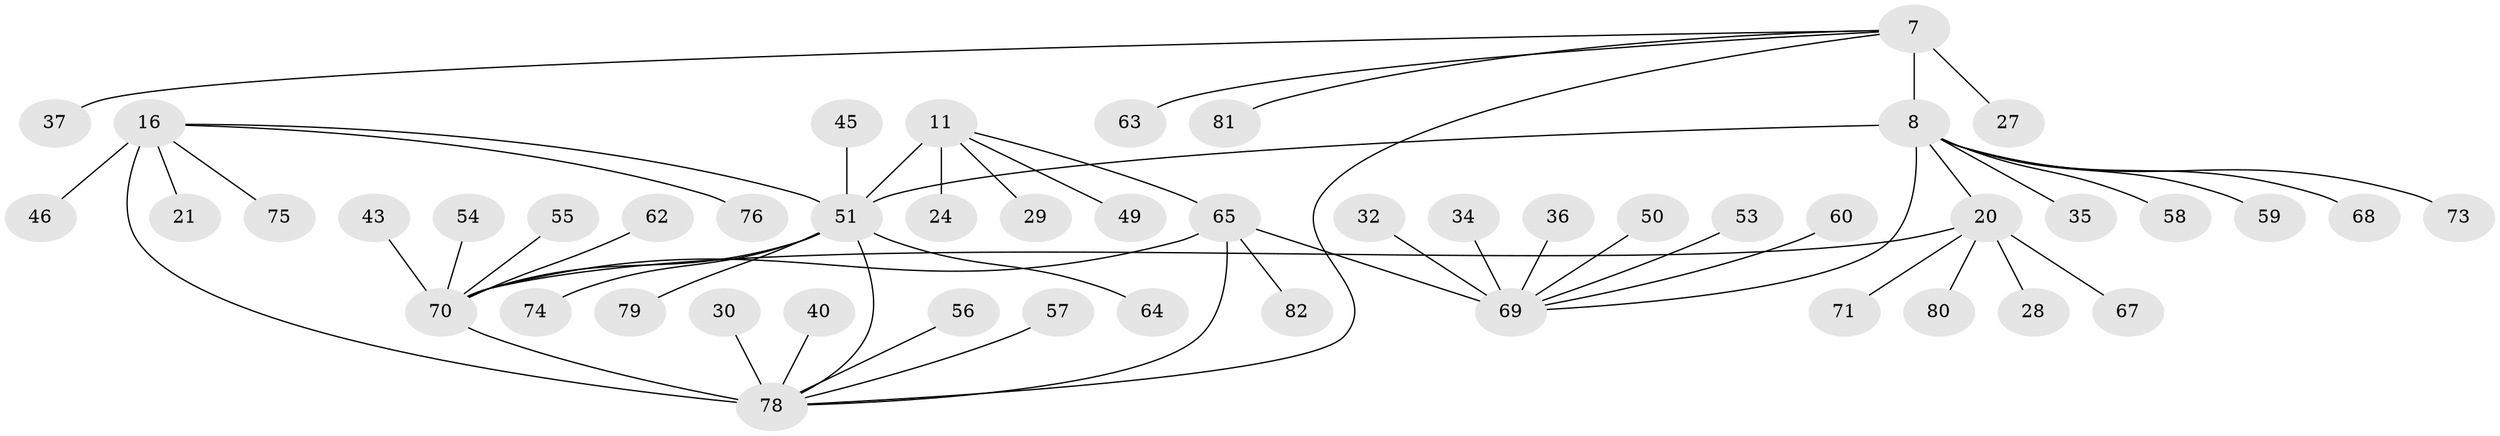 // original degree distribution, {9: 0.012195121951219513, 6: 0.04878048780487805, 8: 0.08536585365853659, 4: 0.04878048780487805, 7: 0.04878048780487805, 5: 0.024390243902439025, 1: 0.5853658536585366, 3: 0.012195121951219513, 2: 0.13414634146341464}
// Generated by graph-tools (version 1.1) at 2025/58/03/04/25 21:58:47]
// undirected, 49 vertices, 55 edges
graph export_dot {
graph [start="1"]
  node [color=gray90,style=filled];
  7 [super="+5"];
  8 [super="+6"];
  11 [super="+10"];
  16 [super="+13"];
  20 [super="+17"];
  21;
  24;
  27;
  28;
  29;
  30;
  32;
  34;
  35;
  36;
  37;
  40;
  43;
  45;
  46 [super="+44"];
  49;
  50;
  51 [super="+12+23"];
  53;
  54;
  55 [super="+39"];
  56;
  57;
  58;
  59;
  60;
  62;
  63;
  64;
  65 [super="+3"];
  67 [super="+47"];
  68;
  69 [super="+4+25+26+31"];
  70 [super="+19"];
  71;
  73 [super="+72"];
  74 [super="+52"];
  75;
  76;
  78 [super="+77+66"];
  79;
  80;
  81;
  82;
  7 -- 8 [weight=4];
  7 -- 27;
  7 -- 37;
  7 -- 81;
  7 -- 63;
  7 -- 78;
  8 -- 35;
  8 -- 58;
  8 -- 68;
  8 -- 20;
  8 -- 51 [weight=2];
  8 -- 69 [weight=2];
  8 -- 59;
  8 -- 73;
  11 -- 24;
  11 -- 49;
  11 -- 65 [weight=2];
  11 -- 29;
  11 -- 51 [weight=4];
  16 -- 75;
  16 -- 21;
  16 -- 76;
  16 -- 46;
  16 -- 51;
  16 -- 78 [weight=4];
  20 -- 71;
  20 -- 80;
  20 -- 28;
  20 -- 67;
  20 -- 70 [weight=4];
  30 -- 78;
  32 -- 69;
  34 -- 69;
  36 -- 69;
  40 -- 78;
  43 -- 70;
  45 -- 51;
  50 -- 69;
  51 -- 64;
  51 -- 74;
  51 -- 78;
  51 -- 79;
  51 -- 70;
  53 -- 69;
  54 -- 70;
  55 -- 70;
  56 -- 78;
  57 -- 78;
  60 -- 69;
  62 -- 70;
  65 -- 82;
  65 -- 69 [weight=4];
  65 -- 78 [weight=2];
  65 -- 70;
  70 -- 78 [weight=2];
}
